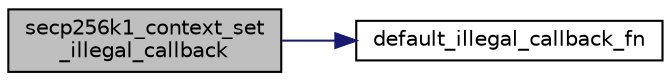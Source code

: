 digraph "secp256k1_context_set_illegal_callback"
{
  edge [fontname="Helvetica",fontsize="10",labelfontname="Helvetica",labelfontsize="10"];
  node [fontname="Helvetica",fontsize="10",shape=record];
  rankdir="LR";
  Node62 [label="secp256k1_context_set\l_illegal_callback",height=0.2,width=0.4,color="black", fillcolor="grey75", style="filled", fontcolor="black"];
  Node62 -> Node63 [color="midnightblue",fontsize="10",style="solid",fontname="Helvetica"];
  Node63 [label="default_illegal_callback_fn",height=0.2,width=0.4,color="black", fillcolor="white", style="filled",URL="$d1/d8c/secp256k1_8c.html#a66c010ece461590245c65fdd55390dbd"];
}
